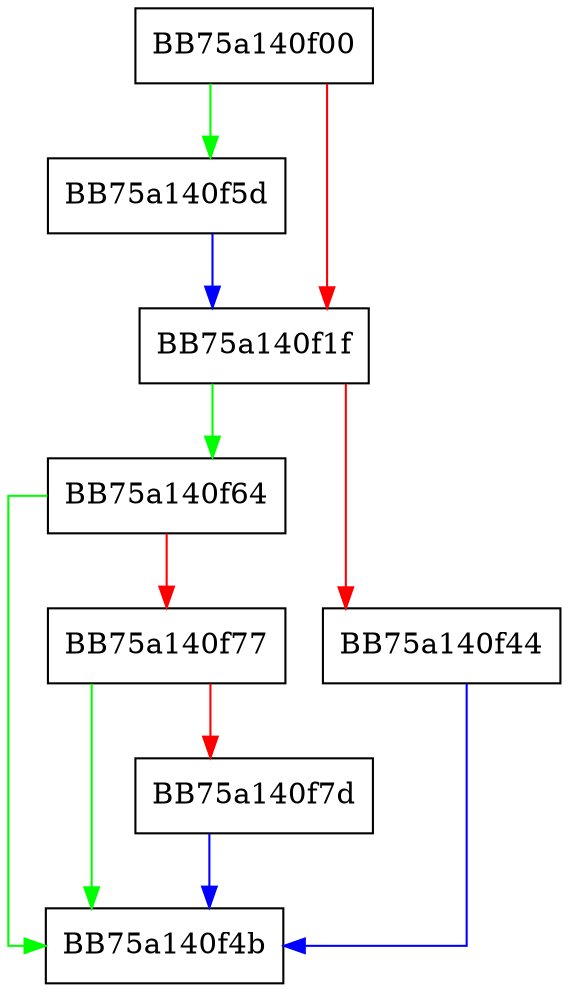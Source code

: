 digraph SyncScanReplyFileSize {
  node [shape="box"];
  graph [splines=ortho];
  BB75a140f00 -> BB75a140f5d [color="green"];
  BB75a140f00 -> BB75a140f1f [color="red"];
  BB75a140f1f -> BB75a140f64 [color="green"];
  BB75a140f1f -> BB75a140f44 [color="red"];
  BB75a140f44 -> BB75a140f4b [color="blue"];
  BB75a140f5d -> BB75a140f1f [color="blue"];
  BB75a140f64 -> BB75a140f4b [color="green"];
  BB75a140f64 -> BB75a140f77 [color="red"];
  BB75a140f77 -> BB75a140f4b [color="green"];
  BB75a140f77 -> BB75a140f7d [color="red"];
  BB75a140f7d -> BB75a140f4b [color="blue"];
}